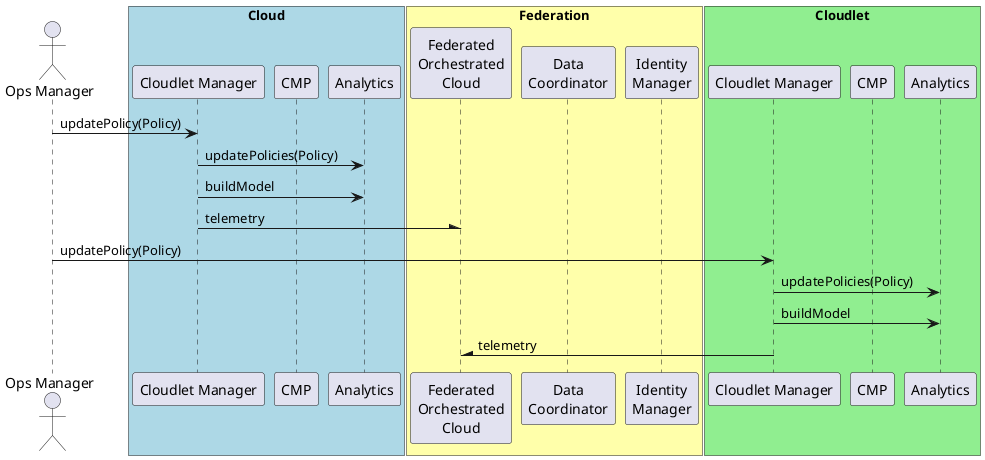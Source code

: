 @startuml
Actor "Ops Manager" As Ops

box "Cloud" #lightBlue
participant "Cloudlet Manager" as CMM
participant "CMP" as CMPM
participant "Analytics" as AM
end box
box "Federation" #ffffaa
participant "Federated\nOrchestrated\nCloud" as FOC
participant "Data\nCoordinator" as DC
participant "Identity\nManager" as IM
end box
box "Cloudlet" #lightgreen
participant "Cloudlet Manager" as CMS
participant "CMP" as CMPS
participant "Analytics" as AS
end box

Ops -> CMM: updatePolicy(Policy)
CMM -> AM: updatePolicies(Policy)
CMM -> AM: buildModel
CMM -\ FOC: telemetry

Ops -> CMS: updatePolicy(Policy)
CMS -> AS: updatePolicies(Policy)
CMS -> AS: buildModel
CMS -\ FOC: telemetry
@endum
